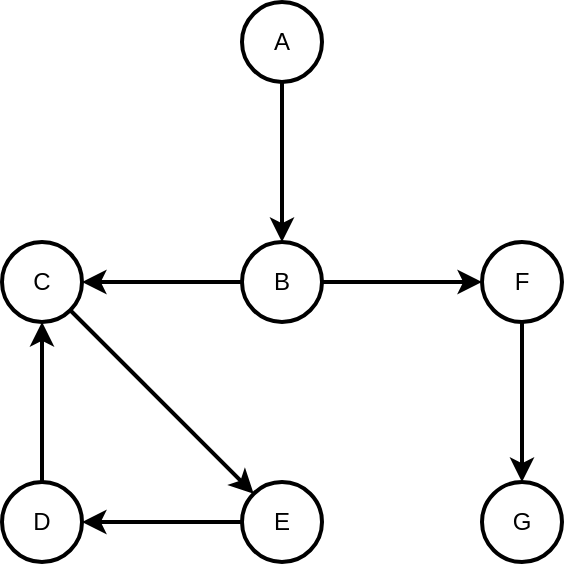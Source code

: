 <mxfile version="15.8.6" type="github">
  <diagram id="HVUINdWz_MUtsjOmrGz2" name="第 1 页">
    <mxGraphModel dx="1248" dy="686" grid="1" gridSize="10" guides="1" tooltips="1" connect="1" arrows="1" fold="1" page="1" pageScale="1" pageWidth="827" pageHeight="1169" math="0" shadow="0">
      <root>
        <mxCell id="0" />
        <mxCell id="1" parent="0" />
        <mxCell id="psnGplMCNKQjcaZWNZPw-8" style="edgeStyle=orthogonalEdgeStyle;rounded=0;orthogonalLoop=1;jettySize=auto;html=1;exitX=0.5;exitY=1;exitDx=0;exitDy=0;entryX=0.5;entryY=0;entryDx=0;entryDy=0;strokeWidth=2;" edge="1" parent="1" source="psnGplMCNKQjcaZWNZPw-1" target="psnGplMCNKQjcaZWNZPw-7">
          <mxGeometry relative="1" as="geometry" />
        </mxCell>
        <mxCell id="psnGplMCNKQjcaZWNZPw-1" value="A" style="ellipse;whiteSpace=wrap;html=1;aspect=fixed;strokeWidth=2;" vertex="1" parent="1">
          <mxGeometry x="320" y="80" width="40" height="40" as="geometry" />
        </mxCell>
        <mxCell id="psnGplMCNKQjcaZWNZPw-2" value="G" style="ellipse;whiteSpace=wrap;html=1;aspect=fixed;strokeWidth=2;" vertex="1" parent="1">
          <mxGeometry x="440" y="320" width="40" height="40" as="geometry" />
        </mxCell>
        <mxCell id="psnGplMCNKQjcaZWNZPw-14" style="edgeStyle=none;rounded=0;orthogonalLoop=1;jettySize=auto;html=1;exitX=0.5;exitY=1;exitDx=0;exitDy=0;entryX=0.5;entryY=0;entryDx=0;entryDy=0;strokeWidth=2;" edge="1" parent="1" source="psnGplMCNKQjcaZWNZPw-3" target="psnGplMCNKQjcaZWNZPw-2">
          <mxGeometry relative="1" as="geometry" />
        </mxCell>
        <mxCell id="psnGplMCNKQjcaZWNZPw-3" value="F" style="ellipse;whiteSpace=wrap;html=1;aspect=fixed;strokeWidth=2;" vertex="1" parent="1">
          <mxGeometry x="440" y="200" width="40" height="40" as="geometry" />
        </mxCell>
        <mxCell id="psnGplMCNKQjcaZWNZPw-12" style="edgeStyle=none;rounded=0;orthogonalLoop=1;jettySize=auto;html=1;exitX=0;exitY=0.5;exitDx=0;exitDy=0;entryX=1;entryY=0.5;entryDx=0;entryDy=0;strokeWidth=2;" edge="1" parent="1" source="psnGplMCNKQjcaZWNZPw-4" target="psnGplMCNKQjcaZWNZPw-5">
          <mxGeometry relative="1" as="geometry" />
        </mxCell>
        <mxCell id="psnGplMCNKQjcaZWNZPw-4" value="E" style="ellipse;whiteSpace=wrap;html=1;aspect=fixed;strokeWidth=2;" vertex="1" parent="1">
          <mxGeometry x="320" y="320" width="40" height="40" as="geometry" />
        </mxCell>
        <mxCell id="psnGplMCNKQjcaZWNZPw-13" style="edgeStyle=none;rounded=0;orthogonalLoop=1;jettySize=auto;html=1;exitX=0.5;exitY=0;exitDx=0;exitDy=0;entryX=0.5;entryY=1;entryDx=0;entryDy=0;strokeWidth=2;" edge="1" parent="1" source="psnGplMCNKQjcaZWNZPw-5" target="psnGplMCNKQjcaZWNZPw-6">
          <mxGeometry relative="1" as="geometry" />
        </mxCell>
        <mxCell id="psnGplMCNKQjcaZWNZPw-5" value="D" style="ellipse;whiteSpace=wrap;html=1;aspect=fixed;strokeWidth=2;" vertex="1" parent="1">
          <mxGeometry x="200" y="320" width="40" height="40" as="geometry" />
        </mxCell>
        <mxCell id="psnGplMCNKQjcaZWNZPw-11" style="rounded=0;orthogonalLoop=1;jettySize=auto;html=1;exitX=1;exitY=1;exitDx=0;exitDy=0;entryX=0;entryY=0;entryDx=0;entryDy=0;strokeWidth=2;" edge="1" parent="1" source="psnGplMCNKQjcaZWNZPw-6" target="psnGplMCNKQjcaZWNZPw-4">
          <mxGeometry relative="1" as="geometry" />
        </mxCell>
        <mxCell id="psnGplMCNKQjcaZWNZPw-6" value="C" style="ellipse;whiteSpace=wrap;html=1;aspect=fixed;strokeWidth=2;" vertex="1" parent="1">
          <mxGeometry x="200" y="200" width="40" height="40" as="geometry" />
        </mxCell>
        <mxCell id="psnGplMCNKQjcaZWNZPw-9" style="edgeStyle=orthogonalEdgeStyle;rounded=0;orthogonalLoop=1;jettySize=auto;html=1;exitX=1;exitY=0.5;exitDx=0;exitDy=0;entryX=0;entryY=0.5;entryDx=0;entryDy=0;strokeWidth=2;" edge="1" parent="1" source="psnGplMCNKQjcaZWNZPw-7" target="psnGplMCNKQjcaZWNZPw-3">
          <mxGeometry relative="1" as="geometry" />
        </mxCell>
        <mxCell id="psnGplMCNKQjcaZWNZPw-10" style="edgeStyle=orthogonalEdgeStyle;rounded=0;orthogonalLoop=1;jettySize=auto;html=1;exitX=0;exitY=0.5;exitDx=0;exitDy=0;entryX=1;entryY=0.5;entryDx=0;entryDy=0;strokeWidth=2;" edge="1" parent="1" source="psnGplMCNKQjcaZWNZPw-7" target="psnGplMCNKQjcaZWNZPw-6">
          <mxGeometry relative="1" as="geometry" />
        </mxCell>
        <mxCell id="psnGplMCNKQjcaZWNZPw-7" value="B" style="ellipse;whiteSpace=wrap;html=1;aspect=fixed;strokeWidth=2;" vertex="1" parent="1">
          <mxGeometry x="320" y="200" width="40" height="40" as="geometry" />
        </mxCell>
      </root>
    </mxGraphModel>
  </diagram>
</mxfile>
